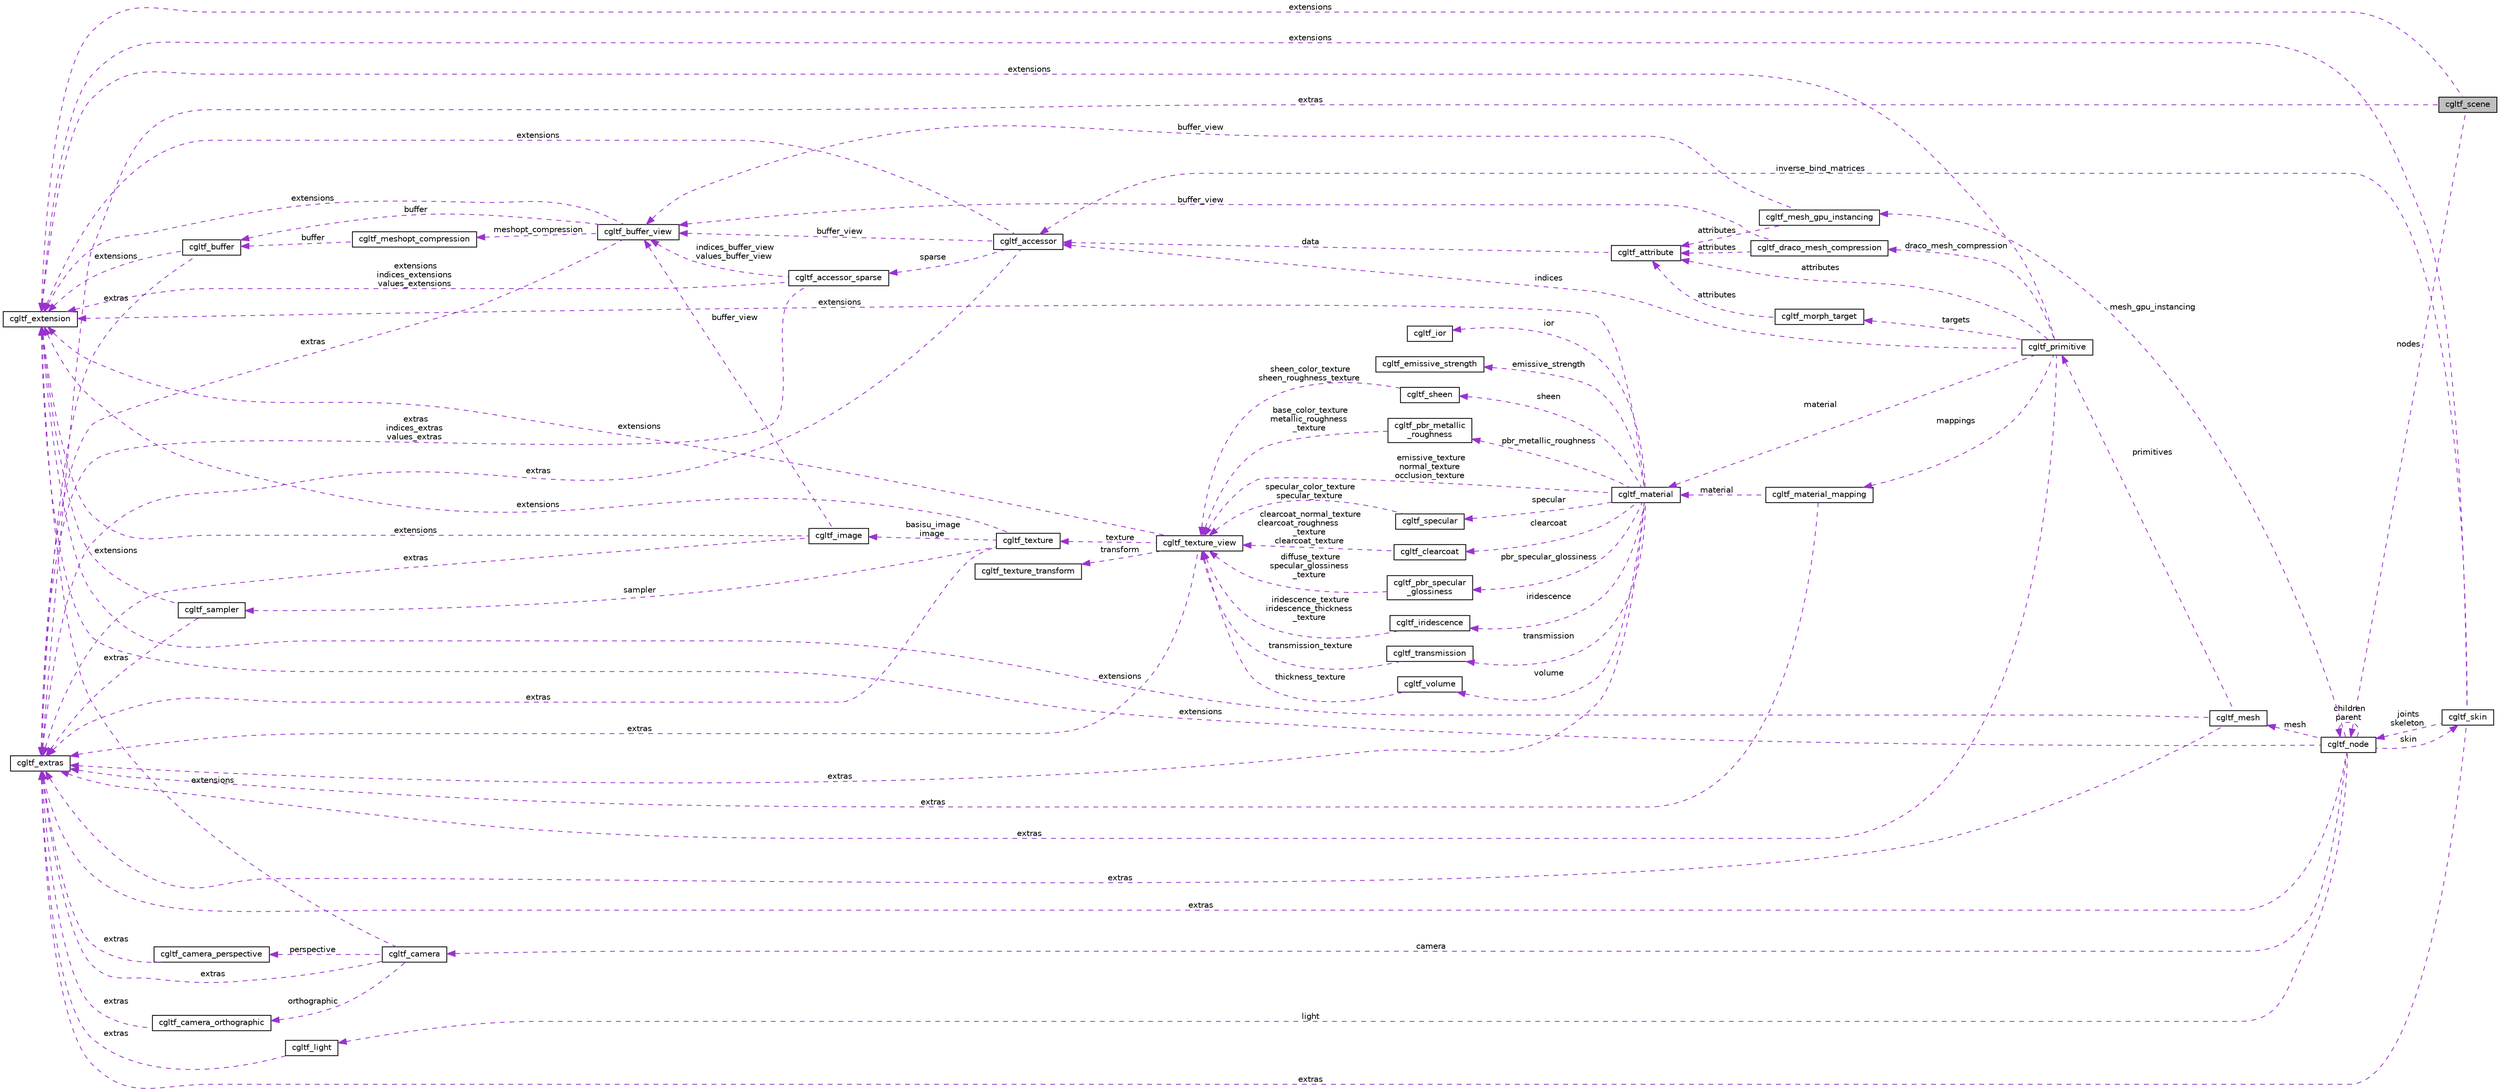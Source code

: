 digraph "cgltf_scene"
{
 // LATEX_PDF_SIZE
  edge [fontname="Helvetica",fontsize="10",labelfontname="Helvetica",labelfontsize="10"];
  node [fontname="Helvetica",fontsize="10",shape=record];
  rankdir="LR";
  Node1 [label="cgltf_scene",height=0.2,width=0.4,color="black", fillcolor="grey75", style="filled", fontcolor="black",tooltip=" "];
  Node2 -> Node1 [dir="back",color="darkorchid3",fontsize="10",style="dashed",label=" extras" ,fontname="Helvetica"];
  Node2 [label="cgltf_extras",height=0.2,width=0.4,color="black", fillcolor="white", style="filled",URL="$structcgltf__extras.html",tooltip=" "];
  Node3 -> Node1 [dir="back",color="darkorchid3",fontsize="10",style="dashed",label=" extensions" ,fontname="Helvetica"];
  Node3 [label="cgltf_extension",height=0.2,width=0.4,color="black", fillcolor="white", style="filled",URL="$structcgltf__extension.html",tooltip=" "];
  Node4 -> Node1 [dir="back",color="darkorchid3",fontsize="10",style="dashed",label=" nodes" ,fontname="Helvetica"];
  Node4 [label="cgltf_node",height=0.2,width=0.4,color="black", fillcolor="white", style="filled",URL="$structcgltf__node.html",tooltip=" "];
  Node5 -> Node4 [dir="back",color="darkorchid3",fontsize="10",style="dashed",label=" mesh_gpu_instancing" ,fontname="Helvetica"];
  Node5 [label="cgltf_mesh_gpu_instancing",height=0.2,width=0.4,color="black", fillcolor="white", style="filled",URL="$structcgltf__mesh__gpu__instancing.html",tooltip=" "];
  Node6 -> Node5 [dir="back",color="darkorchid3",fontsize="10",style="dashed",label=" attributes" ,fontname="Helvetica"];
  Node6 [label="cgltf_attribute",height=0.2,width=0.4,color="black", fillcolor="white", style="filled",URL="$structcgltf__attribute.html",tooltip=" "];
  Node7 -> Node6 [dir="back",color="darkorchid3",fontsize="10",style="dashed",label=" data" ,fontname="Helvetica"];
  Node7 [label="cgltf_accessor",height=0.2,width=0.4,color="black", fillcolor="white", style="filled",URL="$structcgltf__accessor.html",tooltip=" "];
  Node8 -> Node7 [dir="back",color="darkorchid3",fontsize="10",style="dashed",label=" buffer_view" ,fontname="Helvetica"];
  Node8 [label="cgltf_buffer_view",height=0.2,width=0.4,color="black", fillcolor="white", style="filled",URL="$structcgltf__buffer__view.html",tooltip=" "];
  Node9 -> Node8 [dir="back",color="darkorchid3",fontsize="10",style="dashed",label=" buffer" ,fontname="Helvetica"];
  Node9 [label="cgltf_buffer",height=0.2,width=0.4,color="black", fillcolor="white", style="filled",URL="$structcgltf__buffer.html",tooltip=" "];
  Node2 -> Node9 [dir="back",color="darkorchid3",fontsize="10",style="dashed",label=" extras" ,fontname="Helvetica"];
  Node3 -> Node9 [dir="back",color="darkorchid3",fontsize="10",style="dashed",label=" extensions" ,fontname="Helvetica"];
  Node10 -> Node8 [dir="back",color="darkorchid3",fontsize="10",style="dashed",label=" meshopt_compression" ,fontname="Helvetica"];
  Node10 [label="cgltf_meshopt_compression",height=0.2,width=0.4,color="black", fillcolor="white", style="filled",URL="$structcgltf__meshopt__compression.html",tooltip=" "];
  Node9 -> Node10 [dir="back",color="darkorchid3",fontsize="10",style="dashed",label=" buffer" ,fontname="Helvetica"];
  Node2 -> Node8 [dir="back",color="darkorchid3",fontsize="10",style="dashed",label=" extras" ,fontname="Helvetica"];
  Node3 -> Node8 [dir="back",color="darkorchid3",fontsize="10",style="dashed",label=" extensions" ,fontname="Helvetica"];
  Node2 -> Node7 [dir="back",color="darkorchid3",fontsize="10",style="dashed",label=" extras" ,fontname="Helvetica"];
  Node3 -> Node7 [dir="back",color="darkorchid3",fontsize="10",style="dashed",label=" extensions" ,fontname="Helvetica"];
  Node11 -> Node7 [dir="back",color="darkorchid3",fontsize="10",style="dashed",label=" sparse" ,fontname="Helvetica"];
  Node11 [label="cgltf_accessor_sparse",height=0.2,width=0.4,color="black", fillcolor="white", style="filled",URL="$structcgltf__accessor__sparse.html",tooltip=" "];
  Node8 -> Node11 [dir="back",color="darkorchid3",fontsize="10",style="dashed",label=" indices_buffer_view\nvalues_buffer_view" ,fontname="Helvetica"];
  Node2 -> Node11 [dir="back",color="darkorchid3",fontsize="10",style="dashed",label=" extras\nindices_extras\nvalues_extras" ,fontname="Helvetica"];
  Node3 -> Node11 [dir="back",color="darkorchid3",fontsize="10",style="dashed",label=" extensions\nindices_extensions\nvalues_extensions" ,fontname="Helvetica"];
  Node8 -> Node5 [dir="back",color="darkorchid3",fontsize="10",style="dashed",label=" buffer_view" ,fontname="Helvetica"];
  Node2 -> Node4 [dir="back",color="darkorchid3",fontsize="10",style="dashed",label=" extras" ,fontname="Helvetica"];
  Node12 -> Node4 [dir="back",color="darkorchid3",fontsize="10",style="dashed",label=" mesh" ,fontname="Helvetica"];
  Node12 [label="cgltf_mesh",height=0.2,width=0.4,color="black", fillcolor="white", style="filled",URL="$structcgltf__mesh.html",tooltip=" "];
  Node2 -> Node12 [dir="back",color="darkorchid3",fontsize="10",style="dashed",label=" extras" ,fontname="Helvetica"];
  Node3 -> Node12 [dir="back",color="darkorchid3",fontsize="10",style="dashed",label=" extensions" ,fontname="Helvetica"];
  Node13 -> Node12 [dir="back",color="darkorchid3",fontsize="10",style="dashed",label=" primitives" ,fontname="Helvetica"];
  Node13 [label="cgltf_primitive",height=0.2,width=0.4,color="black", fillcolor="white", style="filled",URL="$structcgltf__primitive.html",tooltip=" "];
  Node6 -> Node13 [dir="back",color="darkorchid3",fontsize="10",style="dashed",label=" attributes" ,fontname="Helvetica"];
  Node7 -> Node13 [dir="back",color="darkorchid3",fontsize="10",style="dashed",label=" indices" ,fontname="Helvetica"];
  Node14 -> Node13 [dir="back",color="darkorchid3",fontsize="10",style="dashed",label=" mappings" ,fontname="Helvetica"];
  Node14 [label="cgltf_material_mapping",height=0.2,width=0.4,color="black", fillcolor="white", style="filled",URL="$structcgltf__material__mapping.html",tooltip=" "];
  Node2 -> Node14 [dir="back",color="darkorchid3",fontsize="10",style="dashed",label=" extras" ,fontname="Helvetica"];
  Node15 -> Node14 [dir="back",color="darkorchid3",fontsize="10",style="dashed",label=" material" ,fontname="Helvetica"];
  Node15 [label="cgltf_material",height=0.2,width=0.4,color="black", fillcolor="white", style="filled",URL="$structcgltf__material.html",tooltip=" "];
  Node16 -> Node15 [dir="back",color="darkorchid3",fontsize="10",style="dashed",label=" pbr_metallic_roughness" ,fontname="Helvetica"];
  Node16 [label="cgltf_pbr_metallic\l_roughness",height=0.2,width=0.4,color="black", fillcolor="white", style="filled",URL="$structcgltf__pbr__metallic__roughness.html",tooltip=" "];
  Node17 -> Node16 [dir="back",color="darkorchid3",fontsize="10",style="dashed",label=" base_color_texture\nmetallic_roughness\l_texture" ,fontname="Helvetica"];
  Node17 [label="cgltf_texture_view",height=0.2,width=0.4,color="black", fillcolor="white", style="filled",URL="$structcgltf__texture__view.html",tooltip=" "];
  Node18 -> Node17 [dir="back",color="darkorchid3",fontsize="10",style="dashed",label=" transform" ,fontname="Helvetica"];
  Node18 [label="cgltf_texture_transform",height=0.2,width=0.4,color="black", fillcolor="white", style="filled",URL="$structcgltf__texture__transform.html",tooltip=" "];
  Node2 -> Node17 [dir="back",color="darkorchid3",fontsize="10",style="dashed",label=" extras" ,fontname="Helvetica"];
  Node19 -> Node17 [dir="back",color="darkorchid3",fontsize="10",style="dashed",label=" texture" ,fontname="Helvetica"];
  Node19 [label="cgltf_texture",height=0.2,width=0.4,color="black", fillcolor="white", style="filled",URL="$structcgltf__texture.html",tooltip=" "];
  Node20 -> Node19 [dir="back",color="darkorchid3",fontsize="10",style="dashed",label=" sampler" ,fontname="Helvetica"];
  Node20 [label="cgltf_sampler",height=0.2,width=0.4,color="black", fillcolor="white", style="filled",URL="$structcgltf__sampler.html",tooltip=" "];
  Node2 -> Node20 [dir="back",color="darkorchid3",fontsize="10",style="dashed",label=" extras" ,fontname="Helvetica"];
  Node3 -> Node20 [dir="back",color="darkorchid3",fontsize="10",style="dashed",label=" extensions" ,fontname="Helvetica"];
  Node21 -> Node19 [dir="back",color="darkorchid3",fontsize="10",style="dashed",label=" basisu_image\nimage" ,fontname="Helvetica"];
  Node21 [label="cgltf_image",height=0.2,width=0.4,color="black", fillcolor="white", style="filled",URL="$structcgltf__image.html",tooltip=" "];
  Node8 -> Node21 [dir="back",color="darkorchid3",fontsize="10",style="dashed",label=" buffer_view" ,fontname="Helvetica"];
  Node2 -> Node21 [dir="back",color="darkorchid3",fontsize="10",style="dashed",label=" extras" ,fontname="Helvetica"];
  Node3 -> Node21 [dir="back",color="darkorchid3",fontsize="10",style="dashed",label=" extensions" ,fontname="Helvetica"];
  Node2 -> Node19 [dir="back",color="darkorchid3",fontsize="10",style="dashed",label=" extras" ,fontname="Helvetica"];
  Node3 -> Node19 [dir="back",color="darkorchid3",fontsize="10",style="dashed",label=" extensions" ,fontname="Helvetica"];
  Node3 -> Node17 [dir="back",color="darkorchid3",fontsize="10",style="dashed",label=" extensions" ,fontname="Helvetica"];
  Node22 -> Node15 [dir="back",color="darkorchid3",fontsize="10",style="dashed",label=" specular" ,fontname="Helvetica"];
  Node22 [label="cgltf_specular",height=0.2,width=0.4,color="black", fillcolor="white", style="filled",URL="$structcgltf__specular.html",tooltip=" "];
  Node17 -> Node22 [dir="back",color="darkorchid3",fontsize="10",style="dashed",label=" specular_color_texture\nspecular_texture" ,fontname="Helvetica"];
  Node23 -> Node15 [dir="back",color="darkorchid3",fontsize="10",style="dashed",label=" ior" ,fontname="Helvetica"];
  Node23 [label="cgltf_ior",height=0.2,width=0.4,color="black", fillcolor="white", style="filled",URL="$structcgltf__ior.html",tooltip=" "];
  Node24 -> Node15 [dir="back",color="darkorchid3",fontsize="10",style="dashed",label=" clearcoat" ,fontname="Helvetica"];
  Node24 [label="cgltf_clearcoat",height=0.2,width=0.4,color="black", fillcolor="white", style="filled",URL="$structcgltf__clearcoat.html",tooltip=" "];
  Node17 -> Node24 [dir="back",color="darkorchid3",fontsize="10",style="dashed",label=" clearcoat_normal_texture\nclearcoat_roughness\l_texture\nclearcoat_texture" ,fontname="Helvetica"];
  Node25 -> Node15 [dir="back",color="darkorchid3",fontsize="10",style="dashed",label=" pbr_specular_glossiness" ,fontname="Helvetica"];
  Node25 [label="cgltf_pbr_specular\l_glossiness",height=0.2,width=0.4,color="black", fillcolor="white", style="filled",URL="$structcgltf__pbr__specular__glossiness.html",tooltip=" "];
  Node17 -> Node25 [dir="back",color="darkorchid3",fontsize="10",style="dashed",label=" diffuse_texture\nspecular_glossiness\l_texture" ,fontname="Helvetica"];
  Node26 -> Node15 [dir="back",color="darkorchid3",fontsize="10",style="dashed",label=" emissive_strength" ,fontname="Helvetica"];
  Node26 [label="cgltf_emissive_strength",height=0.2,width=0.4,color="black", fillcolor="white", style="filled",URL="$structcgltf__emissive__strength.html",tooltip=" "];
  Node2 -> Node15 [dir="back",color="darkorchid3",fontsize="10",style="dashed",label=" extras" ,fontname="Helvetica"];
  Node3 -> Node15 [dir="back",color="darkorchid3",fontsize="10",style="dashed",label=" extensions" ,fontname="Helvetica"];
  Node17 -> Node15 [dir="back",color="darkorchid3",fontsize="10",style="dashed",label=" emissive_texture\nnormal_texture\nocclusion_texture" ,fontname="Helvetica"];
  Node27 -> Node15 [dir="back",color="darkorchid3",fontsize="10",style="dashed",label=" iridescence" ,fontname="Helvetica"];
  Node27 [label="cgltf_iridescence",height=0.2,width=0.4,color="black", fillcolor="white", style="filled",URL="$structcgltf__iridescence.html",tooltip=" "];
  Node17 -> Node27 [dir="back",color="darkorchid3",fontsize="10",style="dashed",label=" iridescence_texture\niridescence_thickness\l_texture" ,fontname="Helvetica"];
  Node28 -> Node15 [dir="back",color="darkorchid3",fontsize="10",style="dashed",label=" transmission" ,fontname="Helvetica"];
  Node28 [label="cgltf_transmission",height=0.2,width=0.4,color="black", fillcolor="white", style="filled",URL="$structcgltf__transmission.html",tooltip=" "];
  Node17 -> Node28 [dir="back",color="darkorchid3",fontsize="10",style="dashed",label=" transmission_texture" ,fontname="Helvetica"];
  Node29 -> Node15 [dir="back",color="darkorchid3",fontsize="10",style="dashed",label=" volume" ,fontname="Helvetica"];
  Node29 [label="cgltf_volume",height=0.2,width=0.4,color="black", fillcolor="white", style="filled",URL="$structcgltf__volume.html",tooltip=" "];
  Node17 -> Node29 [dir="back",color="darkorchid3",fontsize="10",style="dashed",label=" thickness_texture" ,fontname="Helvetica"];
  Node30 -> Node15 [dir="back",color="darkorchid3",fontsize="10",style="dashed",label=" sheen" ,fontname="Helvetica"];
  Node30 [label="cgltf_sheen",height=0.2,width=0.4,color="black", fillcolor="white", style="filled",URL="$structcgltf__sheen.html",tooltip=" "];
  Node17 -> Node30 [dir="back",color="darkorchid3",fontsize="10",style="dashed",label=" sheen_color_texture\nsheen_roughness_texture" ,fontname="Helvetica"];
  Node31 -> Node13 [dir="back",color="darkorchid3",fontsize="10",style="dashed",label=" targets" ,fontname="Helvetica"];
  Node31 [label="cgltf_morph_target",height=0.2,width=0.4,color="black", fillcolor="white", style="filled",URL="$structcgltf__morph__target.html",tooltip=" "];
  Node6 -> Node31 [dir="back",color="darkorchid3",fontsize="10",style="dashed",label=" attributes" ,fontname="Helvetica"];
  Node2 -> Node13 [dir="back",color="darkorchid3",fontsize="10",style="dashed",label=" extras" ,fontname="Helvetica"];
  Node15 -> Node13 [dir="back",color="darkorchid3",fontsize="10",style="dashed",label=" material" ,fontname="Helvetica"];
  Node3 -> Node13 [dir="back",color="darkorchid3",fontsize="10",style="dashed",label=" extensions" ,fontname="Helvetica"];
  Node32 -> Node13 [dir="back",color="darkorchid3",fontsize="10",style="dashed",label=" draco_mesh_compression" ,fontname="Helvetica"];
  Node32 [label="cgltf_draco_mesh_compression",height=0.2,width=0.4,color="black", fillcolor="white", style="filled",URL="$structcgltf__draco__mesh__compression.html",tooltip=" "];
  Node6 -> Node32 [dir="back",color="darkorchid3",fontsize="10",style="dashed",label=" attributes" ,fontname="Helvetica"];
  Node8 -> Node32 [dir="back",color="darkorchid3",fontsize="10",style="dashed",label=" buffer_view" ,fontname="Helvetica"];
  Node3 -> Node4 [dir="back",color="darkorchid3",fontsize="10",style="dashed",label=" extensions" ,fontname="Helvetica"];
  Node4 -> Node4 [dir="back",color="darkorchid3",fontsize="10",style="dashed",label=" children\nparent" ,fontname="Helvetica"];
  Node33 -> Node4 [dir="back",color="darkorchid3",fontsize="10",style="dashed",label=" light" ,fontname="Helvetica"];
  Node33 [label="cgltf_light",height=0.2,width=0.4,color="black", fillcolor="white", style="filled",URL="$structcgltf__light.html",tooltip=" "];
  Node2 -> Node33 [dir="back",color="darkorchid3",fontsize="10",style="dashed",label=" extras" ,fontname="Helvetica"];
  Node34 -> Node4 [dir="back",color="darkorchid3",fontsize="10",style="dashed",label=" skin" ,fontname="Helvetica"];
  Node34 [label="cgltf_skin",height=0.2,width=0.4,color="black", fillcolor="white", style="filled",URL="$structcgltf__skin.html",tooltip=" "];
  Node7 -> Node34 [dir="back",color="darkorchid3",fontsize="10",style="dashed",label=" inverse_bind_matrices" ,fontname="Helvetica"];
  Node2 -> Node34 [dir="back",color="darkorchid3",fontsize="10",style="dashed",label=" extras" ,fontname="Helvetica"];
  Node3 -> Node34 [dir="back",color="darkorchid3",fontsize="10",style="dashed",label=" extensions" ,fontname="Helvetica"];
  Node4 -> Node34 [dir="back",color="darkorchid3",fontsize="10",style="dashed",label=" joints\nskeleton" ,fontname="Helvetica"];
  Node35 -> Node4 [dir="back",color="darkorchid3",fontsize="10",style="dashed",label=" camera" ,fontname="Helvetica"];
  Node35 [label="cgltf_camera",height=0.2,width=0.4,color="black", fillcolor="white", style="filled",URL="$structcgltf__camera.html",tooltip=" "];
  Node36 -> Node35 [dir="back",color="darkorchid3",fontsize="10",style="dashed",label=" perspective" ,fontname="Helvetica"];
  Node36 [label="cgltf_camera_perspective",height=0.2,width=0.4,color="black", fillcolor="white", style="filled",URL="$structcgltf__camera__perspective.html",tooltip=" "];
  Node2 -> Node36 [dir="back",color="darkorchid3",fontsize="10",style="dashed",label=" extras" ,fontname="Helvetica"];
  Node37 -> Node35 [dir="back",color="darkorchid3",fontsize="10",style="dashed",label=" orthographic" ,fontname="Helvetica"];
  Node37 [label="cgltf_camera_orthographic",height=0.2,width=0.4,color="black", fillcolor="white", style="filled",URL="$structcgltf__camera__orthographic.html",tooltip=" "];
  Node2 -> Node37 [dir="back",color="darkorchid3",fontsize="10",style="dashed",label=" extras" ,fontname="Helvetica"];
  Node2 -> Node35 [dir="back",color="darkorchid3",fontsize="10",style="dashed",label=" extras" ,fontname="Helvetica"];
  Node3 -> Node35 [dir="back",color="darkorchid3",fontsize="10",style="dashed",label=" extensions" ,fontname="Helvetica"];
}

